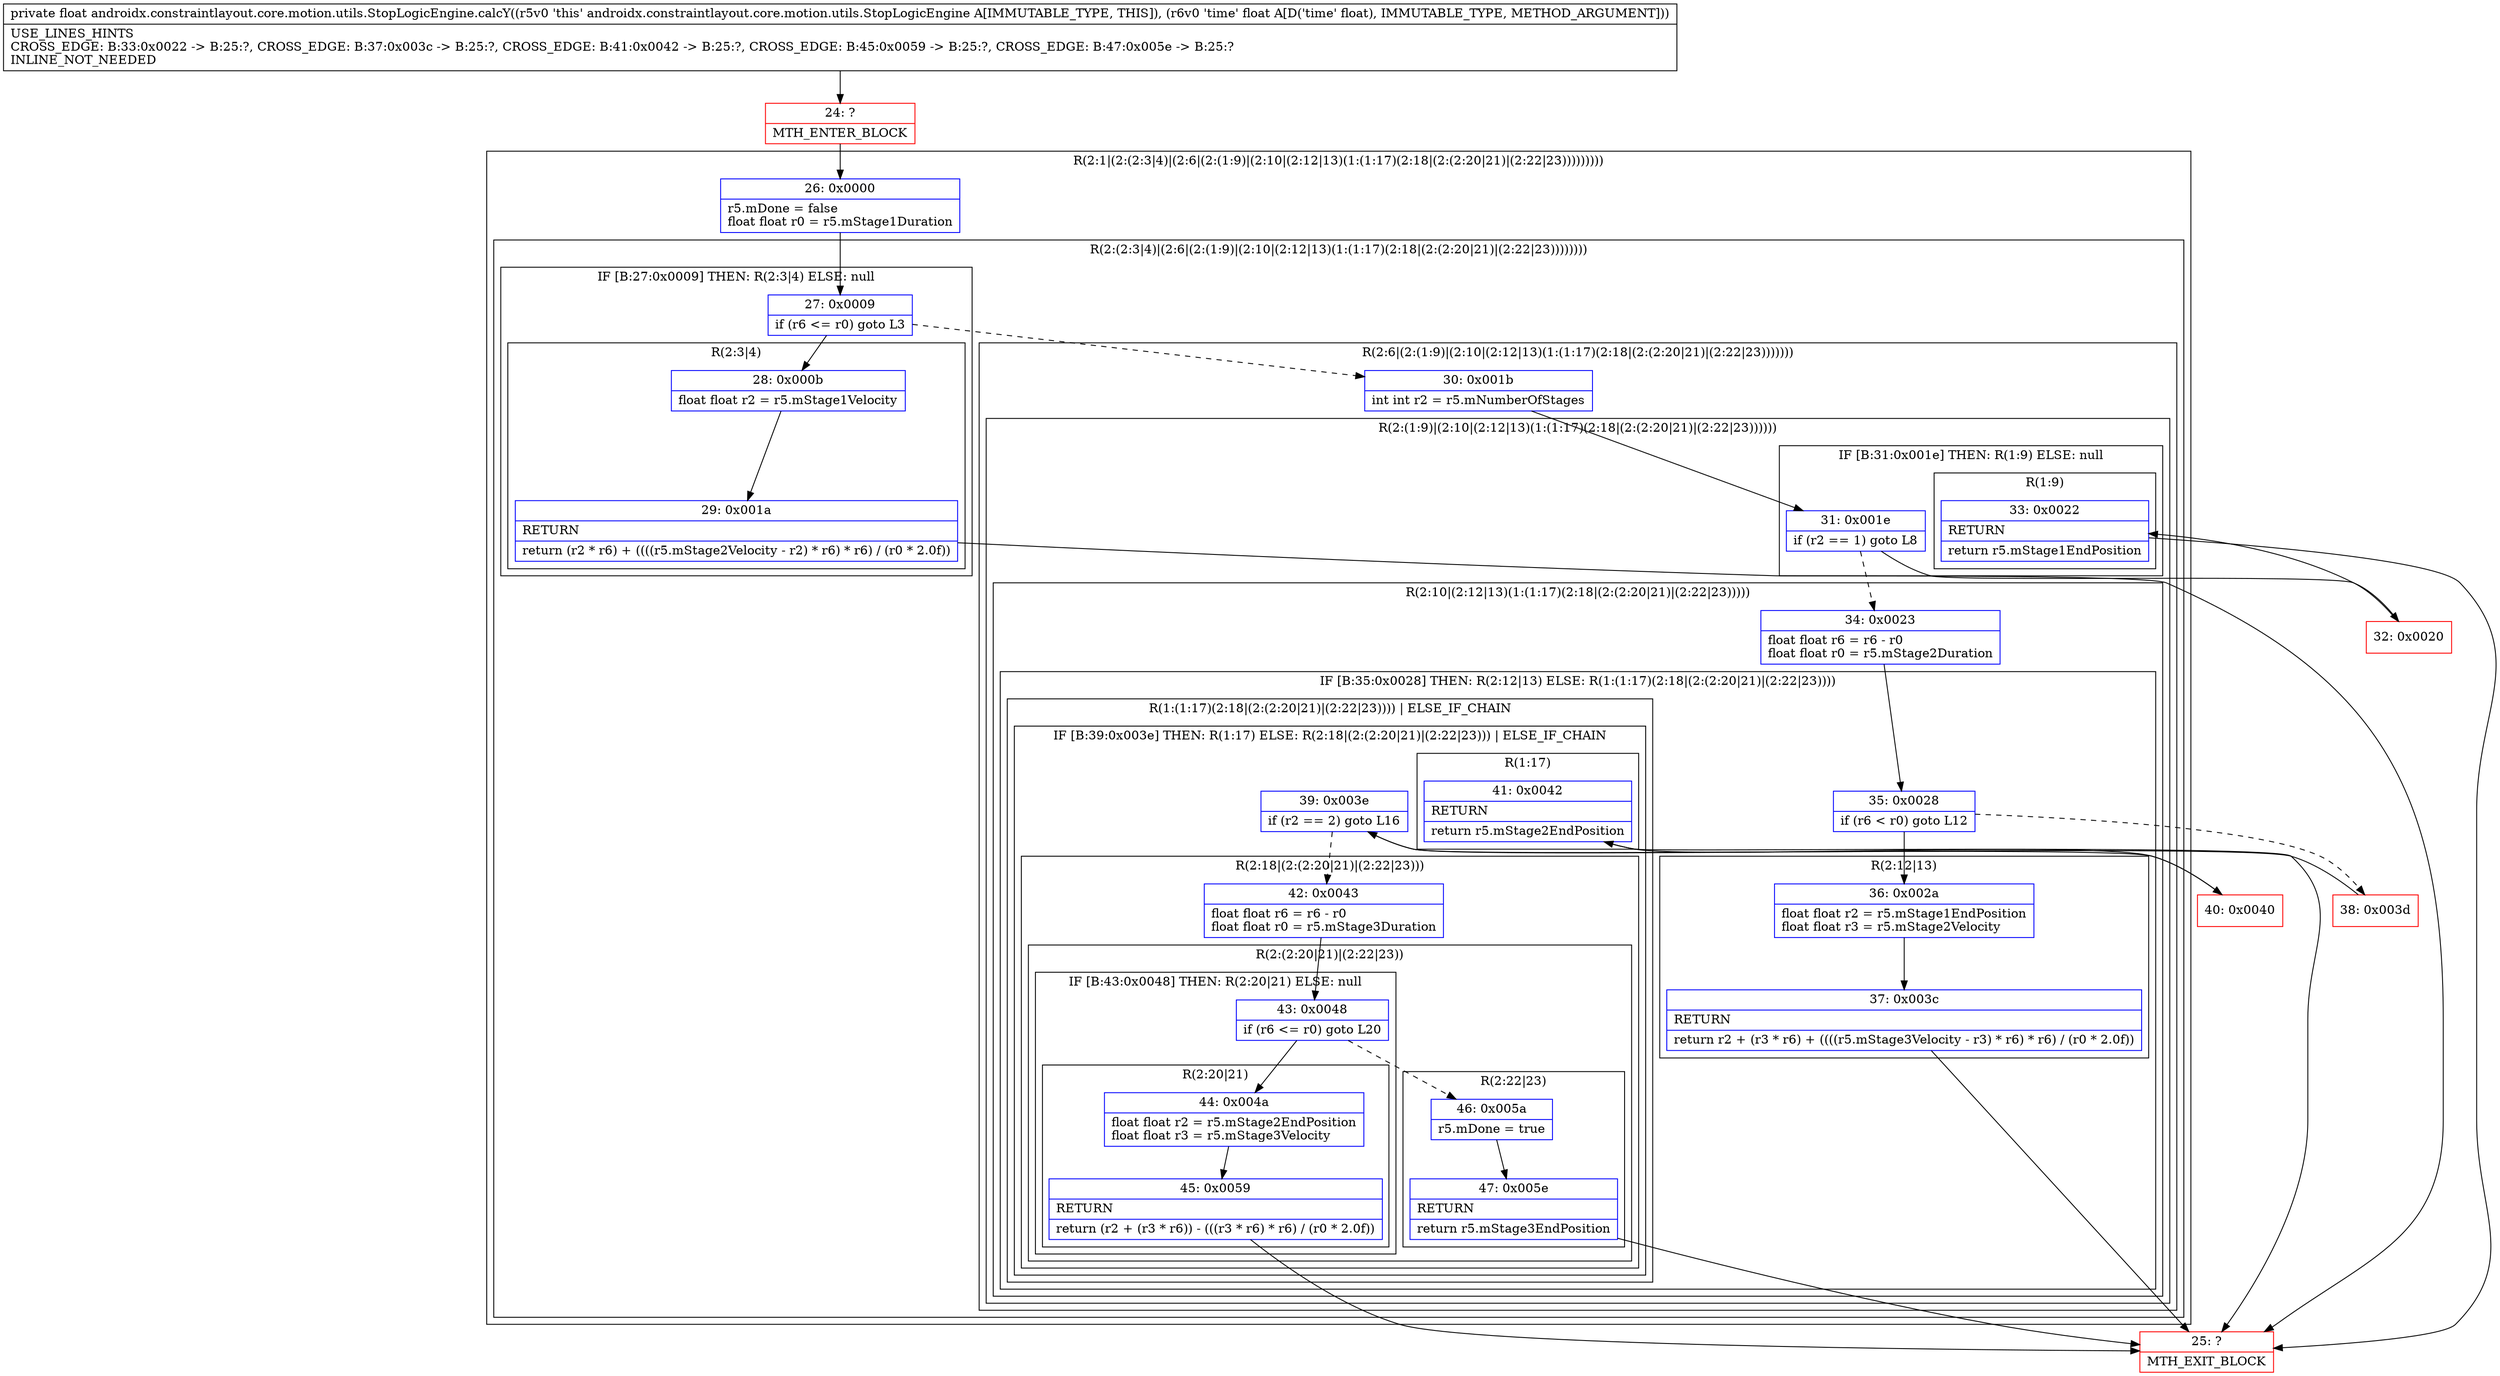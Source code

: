 digraph "CFG forandroidx.constraintlayout.core.motion.utils.StopLogicEngine.calcY(F)F" {
subgraph cluster_Region_1358765982 {
label = "R(2:1|(2:(2:3|4)|(2:6|(2:(1:9)|(2:10|(2:12|13)(1:(1:17)(2:18|(2:(2:20|21)|(2:22|23)))))))))";
node [shape=record,color=blue];
Node_26 [shape=record,label="{26\:\ 0x0000|r5.mDone = false\lfloat float r0 = r5.mStage1Duration\l}"];
subgraph cluster_Region_1618590928 {
label = "R(2:(2:3|4)|(2:6|(2:(1:9)|(2:10|(2:12|13)(1:(1:17)(2:18|(2:(2:20|21)|(2:22|23))))))))";
node [shape=record,color=blue];
subgraph cluster_IfRegion_275346196 {
label = "IF [B:27:0x0009] THEN: R(2:3|4) ELSE: null";
node [shape=record,color=blue];
Node_27 [shape=record,label="{27\:\ 0x0009|if (r6 \<= r0) goto L3\l}"];
subgraph cluster_Region_1157956203 {
label = "R(2:3|4)";
node [shape=record,color=blue];
Node_28 [shape=record,label="{28\:\ 0x000b|float float r2 = r5.mStage1Velocity\l}"];
Node_29 [shape=record,label="{29\:\ 0x001a|RETURN\l|return (r2 * r6) + ((((r5.mStage2Velocity \- r2) * r6) * r6) \/ (r0 * 2.0f))\l}"];
}
}
subgraph cluster_Region_1845415715 {
label = "R(2:6|(2:(1:9)|(2:10|(2:12|13)(1:(1:17)(2:18|(2:(2:20|21)|(2:22|23)))))))";
node [shape=record,color=blue];
Node_30 [shape=record,label="{30\:\ 0x001b|int int r2 = r5.mNumberOfStages\l}"];
subgraph cluster_Region_359034725 {
label = "R(2:(1:9)|(2:10|(2:12|13)(1:(1:17)(2:18|(2:(2:20|21)|(2:22|23))))))";
node [shape=record,color=blue];
subgraph cluster_IfRegion_919924827 {
label = "IF [B:31:0x001e] THEN: R(1:9) ELSE: null";
node [shape=record,color=blue];
Node_31 [shape=record,label="{31\:\ 0x001e|if (r2 == 1) goto L8\l}"];
subgraph cluster_Region_2114957218 {
label = "R(1:9)";
node [shape=record,color=blue];
Node_33 [shape=record,label="{33\:\ 0x0022|RETURN\l|return r5.mStage1EndPosition\l}"];
}
}
subgraph cluster_Region_1439120362 {
label = "R(2:10|(2:12|13)(1:(1:17)(2:18|(2:(2:20|21)|(2:22|23)))))";
node [shape=record,color=blue];
Node_34 [shape=record,label="{34\:\ 0x0023|float float r6 = r6 \- r0\lfloat float r0 = r5.mStage2Duration\l}"];
subgraph cluster_IfRegion_928760388 {
label = "IF [B:35:0x0028] THEN: R(2:12|13) ELSE: R(1:(1:17)(2:18|(2:(2:20|21)|(2:22|23))))";
node [shape=record,color=blue];
Node_35 [shape=record,label="{35\:\ 0x0028|if (r6 \< r0) goto L12\l}"];
subgraph cluster_Region_751273051 {
label = "R(2:12|13)";
node [shape=record,color=blue];
Node_36 [shape=record,label="{36\:\ 0x002a|float float r2 = r5.mStage1EndPosition\lfloat float r3 = r5.mStage2Velocity\l}"];
Node_37 [shape=record,label="{37\:\ 0x003c|RETURN\l|return r2 + (r3 * r6) + ((((r5.mStage3Velocity \- r3) * r6) * r6) \/ (r0 * 2.0f))\l}"];
}
subgraph cluster_Region_1452587238 {
label = "R(1:(1:17)(2:18|(2:(2:20|21)|(2:22|23)))) | ELSE_IF_CHAIN\l";
node [shape=record,color=blue];
subgraph cluster_IfRegion_1538243248 {
label = "IF [B:39:0x003e] THEN: R(1:17) ELSE: R(2:18|(2:(2:20|21)|(2:22|23))) | ELSE_IF_CHAIN\l";
node [shape=record,color=blue];
Node_39 [shape=record,label="{39\:\ 0x003e|if (r2 == 2) goto L16\l}"];
subgraph cluster_Region_2074481112 {
label = "R(1:17)";
node [shape=record,color=blue];
Node_41 [shape=record,label="{41\:\ 0x0042|RETURN\l|return r5.mStage2EndPosition\l}"];
}
subgraph cluster_Region_1023471536 {
label = "R(2:18|(2:(2:20|21)|(2:22|23)))";
node [shape=record,color=blue];
Node_42 [shape=record,label="{42\:\ 0x0043|float float r6 = r6 \- r0\lfloat float r0 = r5.mStage3Duration\l}"];
subgraph cluster_Region_1570591886 {
label = "R(2:(2:20|21)|(2:22|23))";
node [shape=record,color=blue];
subgraph cluster_IfRegion_459057306 {
label = "IF [B:43:0x0048] THEN: R(2:20|21) ELSE: null";
node [shape=record,color=blue];
Node_43 [shape=record,label="{43\:\ 0x0048|if (r6 \<= r0) goto L20\l}"];
subgraph cluster_Region_1920729175 {
label = "R(2:20|21)";
node [shape=record,color=blue];
Node_44 [shape=record,label="{44\:\ 0x004a|float float r2 = r5.mStage2EndPosition\lfloat float r3 = r5.mStage3Velocity\l}"];
Node_45 [shape=record,label="{45\:\ 0x0059|RETURN\l|return (r2 + (r3 * r6)) \- (((r3 * r6) * r6) \/ (r0 * 2.0f))\l}"];
}
}
subgraph cluster_Region_1592558112 {
label = "R(2:22|23)";
node [shape=record,color=blue];
Node_46 [shape=record,label="{46\:\ 0x005a|r5.mDone = true\l}"];
Node_47 [shape=record,label="{47\:\ 0x005e|RETURN\l|return r5.mStage3EndPosition\l}"];
}
}
}
}
}
}
}
}
}
}
}
Node_24 [shape=record,color=red,label="{24\:\ ?|MTH_ENTER_BLOCK\l}"];
Node_25 [shape=record,color=red,label="{25\:\ ?|MTH_EXIT_BLOCK\l}"];
Node_32 [shape=record,color=red,label="{32\:\ 0x0020}"];
Node_38 [shape=record,color=red,label="{38\:\ 0x003d}"];
Node_40 [shape=record,color=red,label="{40\:\ 0x0040}"];
MethodNode[shape=record,label="{private float androidx.constraintlayout.core.motion.utils.StopLogicEngine.calcY((r5v0 'this' androidx.constraintlayout.core.motion.utils.StopLogicEngine A[IMMUTABLE_TYPE, THIS]), (r6v0 'time' float A[D('time' float), IMMUTABLE_TYPE, METHOD_ARGUMENT]))  | USE_LINES_HINTS\lCROSS_EDGE: B:33:0x0022 \-\> B:25:?, CROSS_EDGE: B:37:0x003c \-\> B:25:?, CROSS_EDGE: B:41:0x0042 \-\> B:25:?, CROSS_EDGE: B:45:0x0059 \-\> B:25:?, CROSS_EDGE: B:47:0x005e \-\> B:25:?\lINLINE_NOT_NEEDED\l}"];
MethodNode -> Node_24;Node_26 -> Node_27;
Node_27 -> Node_28;
Node_27 -> Node_30[style=dashed];
Node_28 -> Node_29;
Node_29 -> Node_25;
Node_30 -> Node_31;
Node_31 -> Node_32;
Node_31 -> Node_34[style=dashed];
Node_33 -> Node_25;
Node_34 -> Node_35;
Node_35 -> Node_36;
Node_35 -> Node_38[style=dashed];
Node_36 -> Node_37;
Node_37 -> Node_25;
Node_39 -> Node_40;
Node_39 -> Node_42[style=dashed];
Node_41 -> Node_25;
Node_42 -> Node_43;
Node_43 -> Node_44;
Node_43 -> Node_46[style=dashed];
Node_44 -> Node_45;
Node_45 -> Node_25;
Node_46 -> Node_47;
Node_47 -> Node_25;
Node_24 -> Node_26;
Node_32 -> Node_33;
Node_38 -> Node_39;
Node_40 -> Node_41;
}

